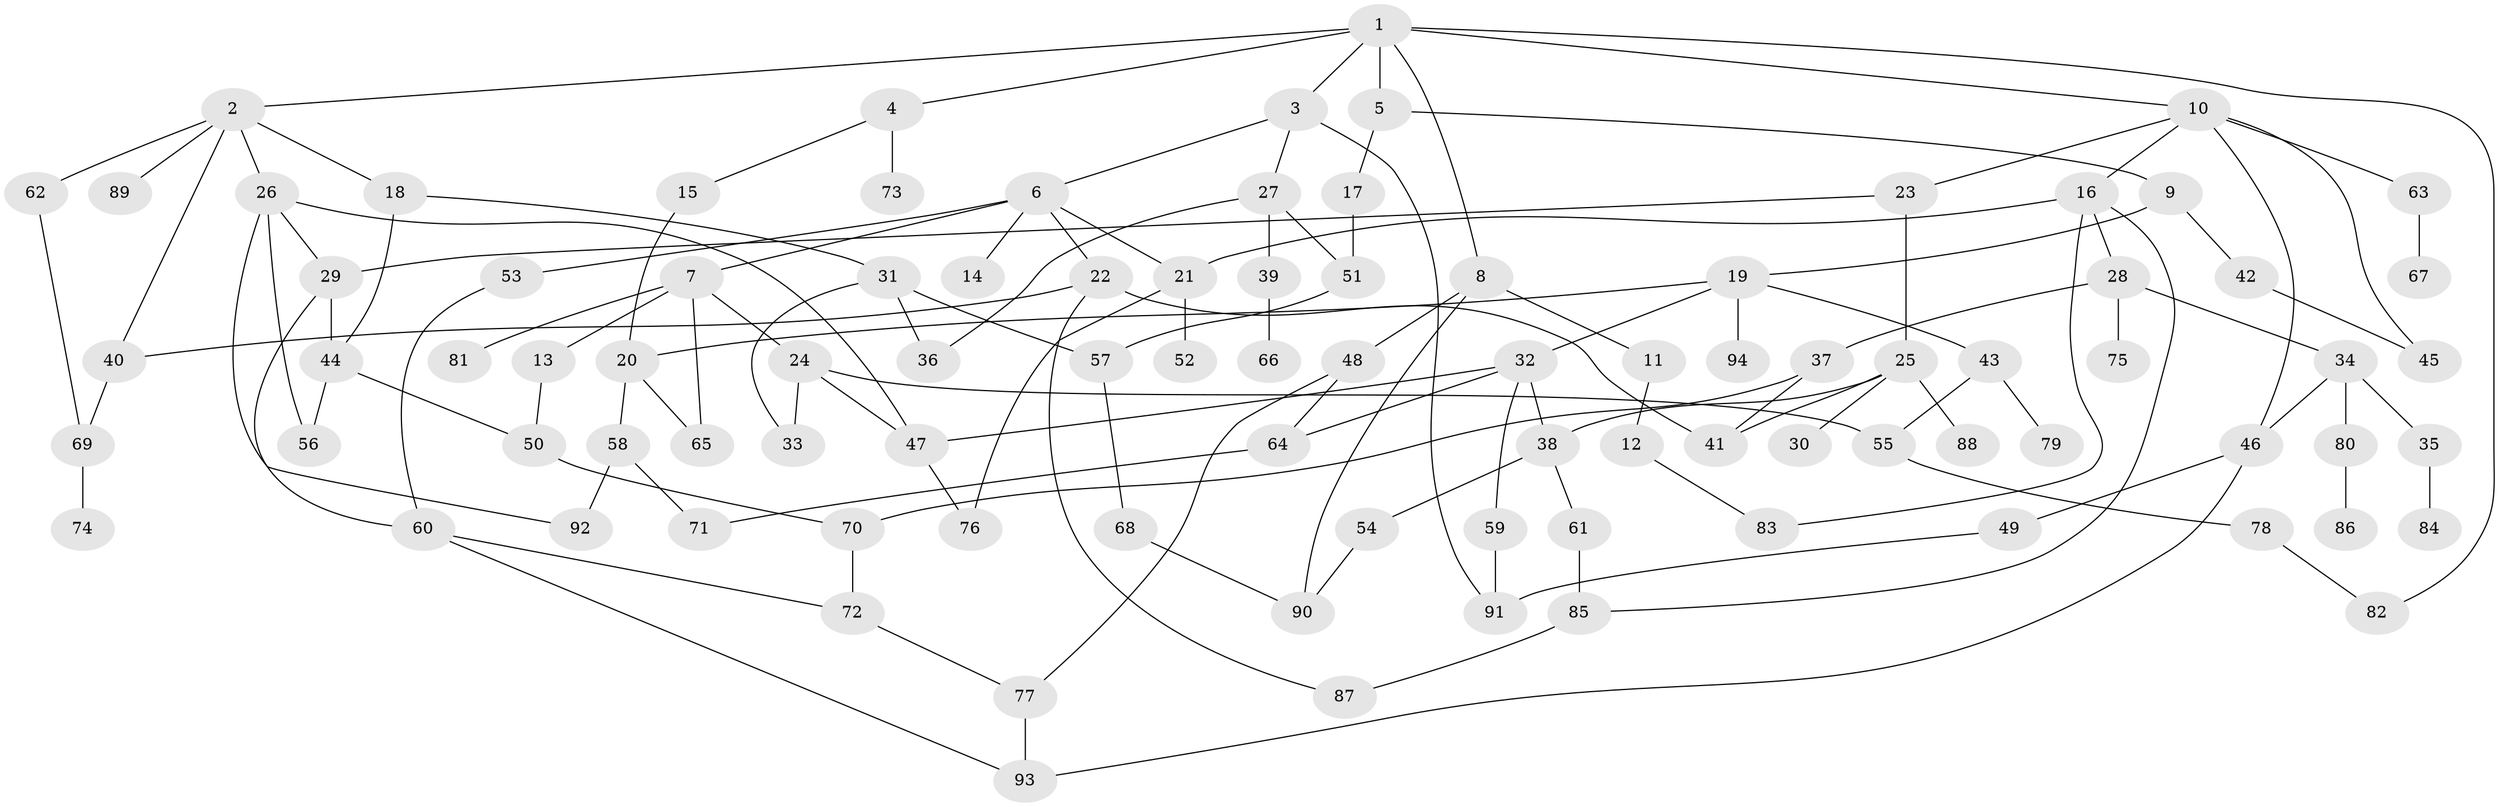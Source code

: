 // coarse degree distribution, {11: 0.015873015873015872, 6: 0.07936507936507936, 3: 0.19047619047619047, 4: 0.19047619047619047, 2: 0.25396825396825395, 1: 0.1746031746031746, 5: 0.07936507936507936, 7: 0.015873015873015872}
// Generated by graph-tools (version 1.1) at 2025/41/03/06/25 10:41:28]
// undirected, 94 vertices, 132 edges
graph export_dot {
graph [start="1"]
  node [color=gray90,style=filled];
  1;
  2;
  3;
  4;
  5;
  6;
  7;
  8;
  9;
  10;
  11;
  12;
  13;
  14;
  15;
  16;
  17;
  18;
  19;
  20;
  21;
  22;
  23;
  24;
  25;
  26;
  27;
  28;
  29;
  30;
  31;
  32;
  33;
  34;
  35;
  36;
  37;
  38;
  39;
  40;
  41;
  42;
  43;
  44;
  45;
  46;
  47;
  48;
  49;
  50;
  51;
  52;
  53;
  54;
  55;
  56;
  57;
  58;
  59;
  60;
  61;
  62;
  63;
  64;
  65;
  66;
  67;
  68;
  69;
  70;
  71;
  72;
  73;
  74;
  75;
  76;
  77;
  78;
  79;
  80;
  81;
  82;
  83;
  84;
  85;
  86;
  87;
  88;
  89;
  90;
  91;
  92;
  93;
  94;
  1 -- 2;
  1 -- 3;
  1 -- 4;
  1 -- 5;
  1 -- 8;
  1 -- 10;
  1 -- 82;
  2 -- 18;
  2 -- 26;
  2 -- 40;
  2 -- 62;
  2 -- 89;
  3 -- 6;
  3 -- 27;
  3 -- 91;
  4 -- 15;
  4 -- 73;
  5 -- 9;
  5 -- 17;
  6 -- 7;
  6 -- 14;
  6 -- 22;
  6 -- 53;
  6 -- 21;
  7 -- 13;
  7 -- 24;
  7 -- 65;
  7 -- 81;
  8 -- 11;
  8 -- 48;
  8 -- 90;
  9 -- 19;
  9 -- 42;
  10 -- 16;
  10 -- 23;
  10 -- 46;
  10 -- 63;
  10 -- 45;
  11 -- 12;
  12 -- 83;
  13 -- 50;
  15 -- 20;
  16 -- 21;
  16 -- 28;
  16 -- 83;
  16 -- 85;
  17 -- 51;
  18 -- 31;
  18 -- 44;
  19 -- 20;
  19 -- 32;
  19 -- 43;
  19 -- 94;
  20 -- 58;
  20 -- 65;
  21 -- 52;
  21 -- 76;
  22 -- 41;
  22 -- 40;
  22 -- 87;
  23 -- 25;
  23 -- 29;
  24 -- 55;
  24 -- 47;
  24 -- 33;
  25 -- 30;
  25 -- 88;
  25 -- 41;
  25 -- 38;
  26 -- 29;
  26 -- 47;
  26 -- 92;
  26 -- 56;
  27 -- 36;
  27 -- 39;
  27 -- 51;
  28 -- 34;
  28 -- 37;
  28 -- 75;
  29 -- 44;
  29 -- 60;
  31 -- 33;
  31 -- 36;
  31 -- 57;
  32 -- 38;
  32 -- 59;
  32 -- 64;
  32 -- 47;
  34 -- 35;
  34 -- 80;
  34 -- 46;
  35 -- 84;
  37 -- 70;
  37 -- 41;
  38 -- 54;
  38 -- 61;
  39 -- 66;
  40 -- 69;
  42 -- 45;
  43 -- 79;
  43 -- 55;
  44 -- 50;
  44 -- 56;
  46 -- 49;
  46 -- 93;
  47 -- 76;
  48 -- 64;
  48 -- 77;
  49 -- 91;
  50 -- 70;
  51 -- 57;
  53 -- 60;
  54 -- 90;
  55 -- 78;
  57 -- 68;
  58 -- 92;
  58 -- 71;
  59 -- 91;
  60 -- 93;
  60 -- 72;
  61 -- 85;
  62 -- 69;
  63 -- 67;
  64 -- 71;
  68 -- 90;
  69 -- 74;
  70 -- 72;
  72 -- 77;
  77 -- 93;
  78 -- 82;
  80 -- 86;
  85 -- 87;
}
